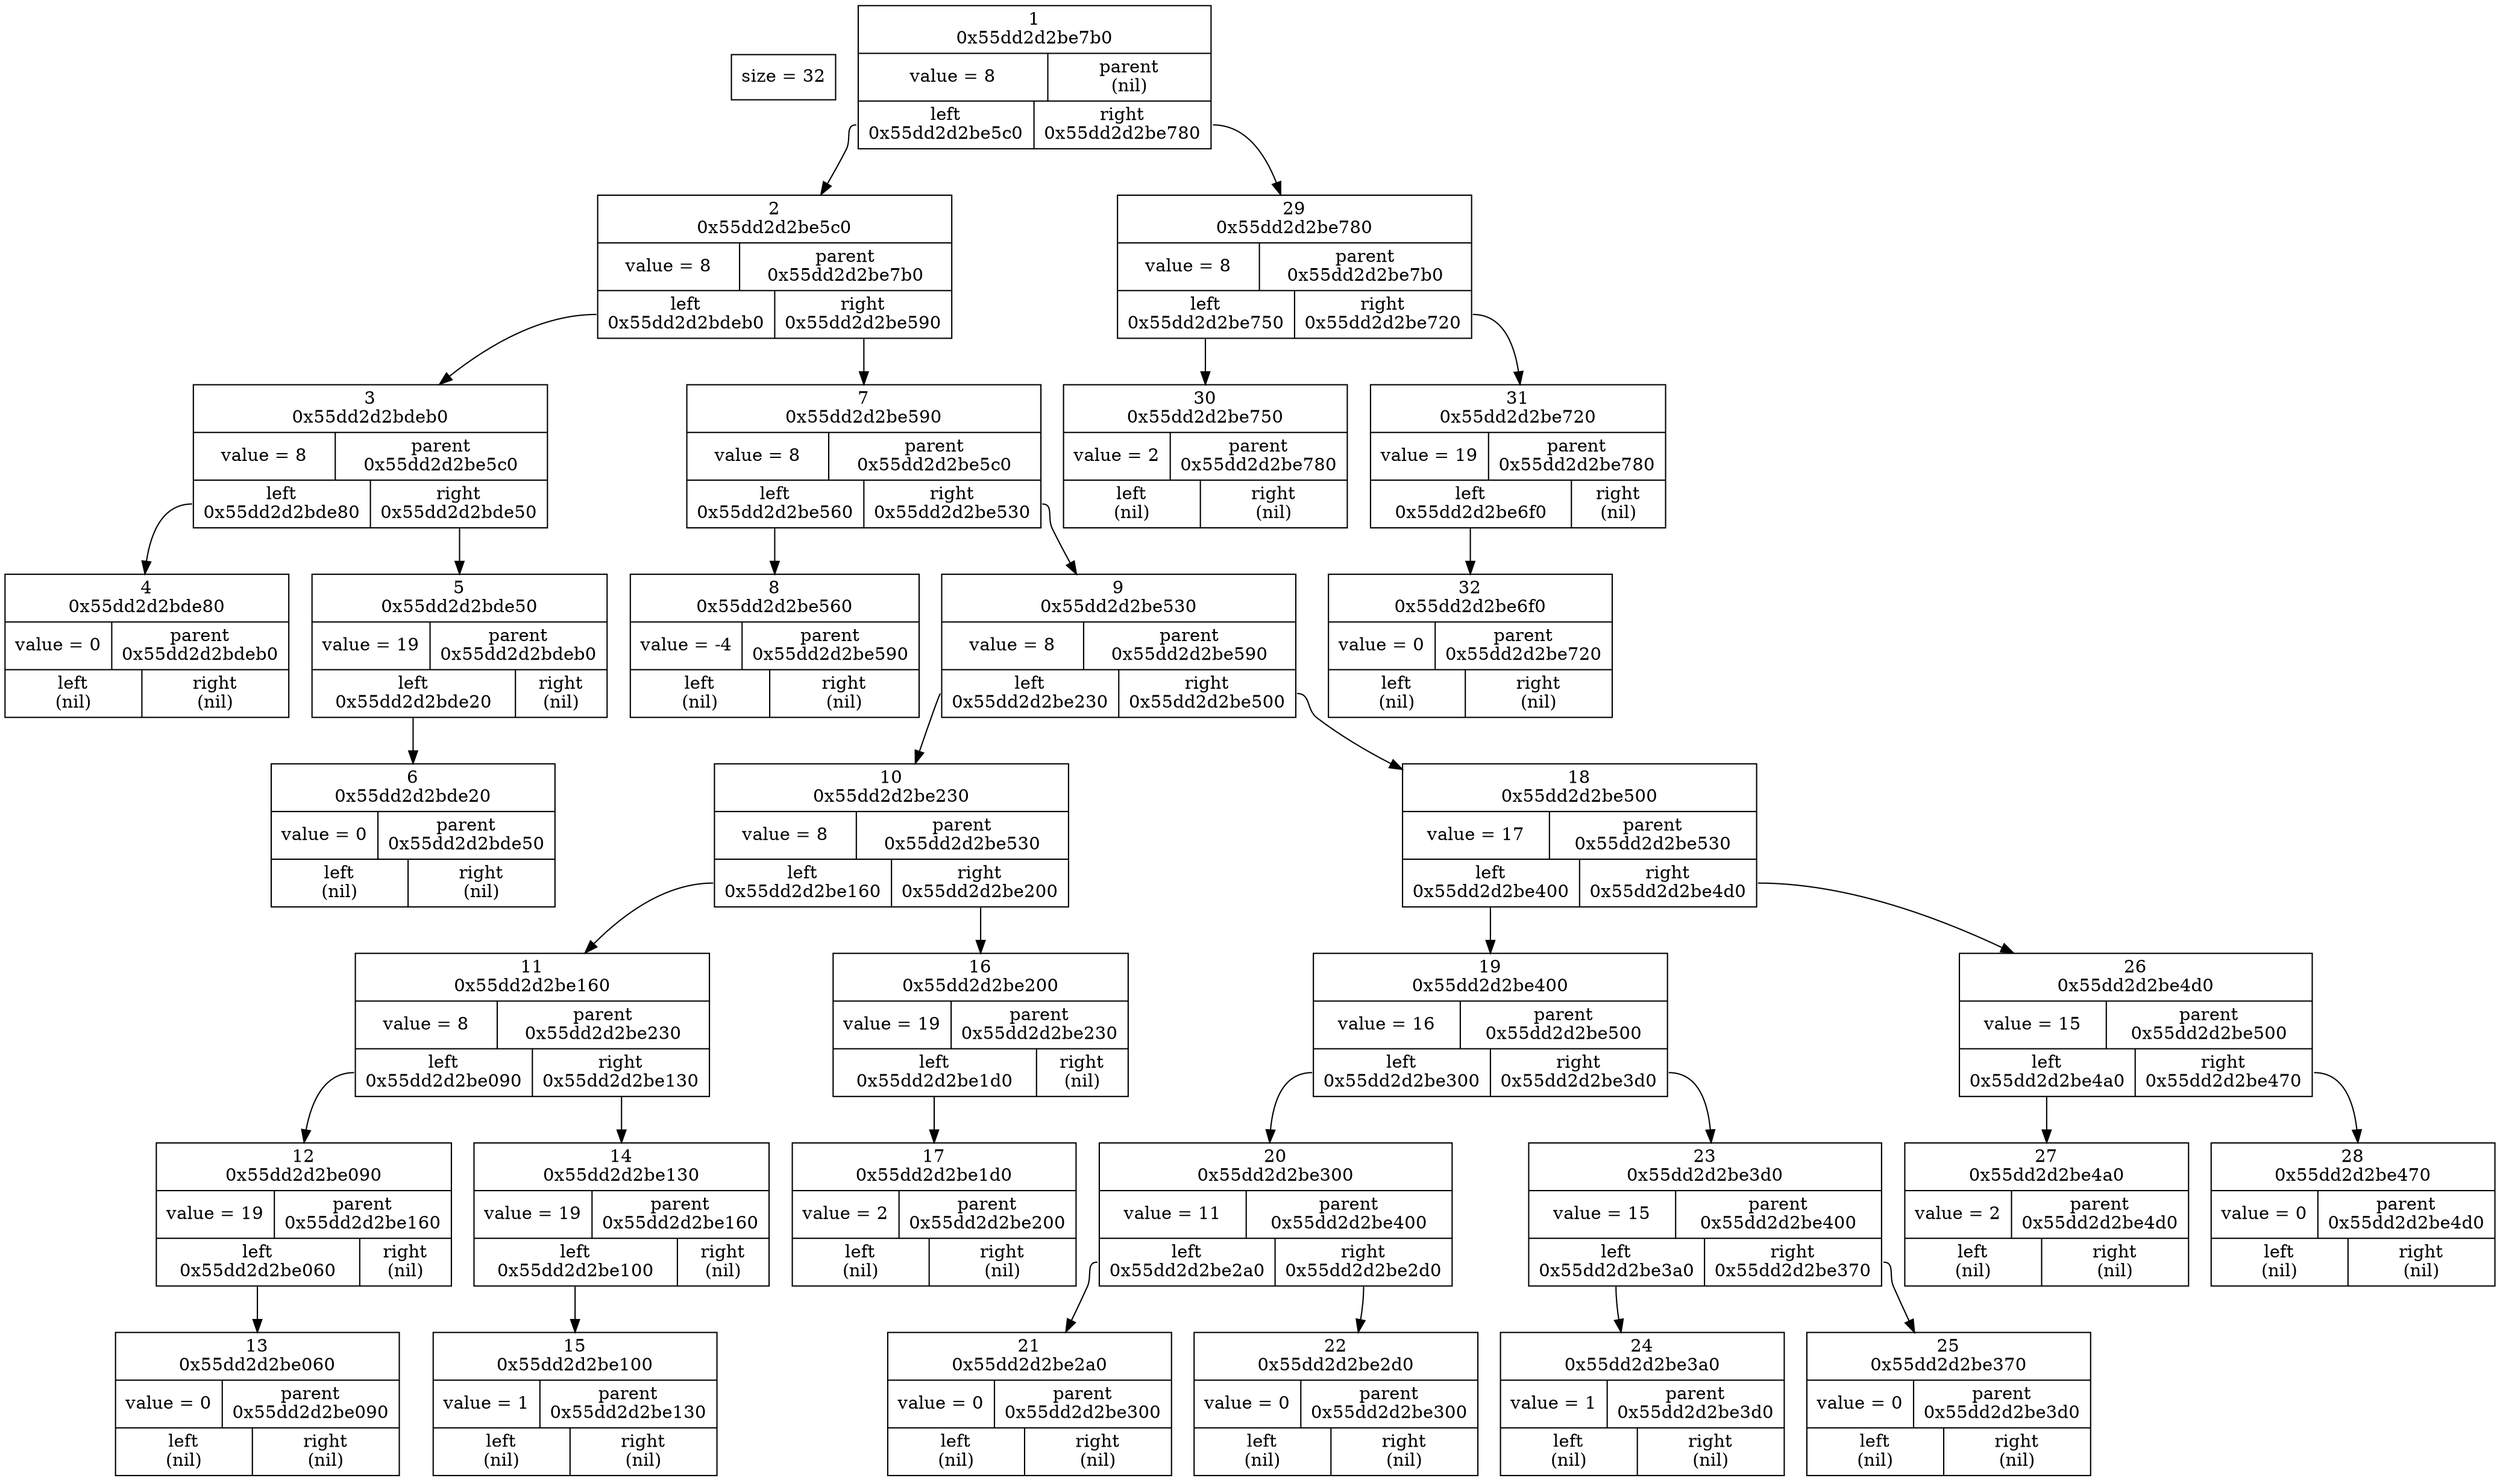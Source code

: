 digraph Tree
{
rankdir=TB
		node [ shape = "box", color = "black" ]
		edge [ color = "black" ]

	size [ label ="size = 32" ]

subgraph clust_1{
randir = HR;
	elem_1 [ shape = "record", label = "{ <pointer> 1\n0x55dd2d2be7b0|  { value = 8\n  | <parent> parent\n(nil) } | { <left> left\n0x55dd2d2be5c0 | <right> right\n0x55dd2d2be780 } }"]}

subgraph clust_2{
randir = HR;
	elem_2 [ shape = "record", label = "{ <pointer> 2\n0x55dd2d2be5c0|  { value = 8\n  | <parent> parent\n0x55dd2d2be7b0 } | { <left> left\n0x55dd2d2bdeb0 | <right> right\n0x55dd2d2be590 } }"]}

		elem_1:<left> -> elem_2
subgraph clust_3{
randir = HR;
	elem_3 [ shape = "record", label = "{ <pointer> 3\n0x55dd2d2bdeb0|  { value = 8\n  | <parent> parent\n0x55dd2d2be5c0 } | { <left> left\n0x55dd2d2bde80 | <right> right\n0x55dd2d2bde50 } }"]}

		elem_2:<left> -> elem_3
subgraph clust_4{
randir = HR;
	elem_4 [ shape = "record", label = "{ <pointer> 4\n0x55dd2d2bde80|  { value = 0\n  | <parent> parent\n0x55dd2d2bdeb0 } | { <left> left\n(nil) | <right> right\n(nil) } }"]}

		elem_3:<left> -> elem_4
subgraph clust_5{
randir = HR;
	elem_5 [ shape = "record", label = "{ <pointer> 5\n0x55dd2d2bde50|  { value = 19\n  | <parent> parent\n0x55dd2d2bdeb0 } | { <left> left\n0x55dd2d2bde20 | <right> right\n(nil) } }"]}

		elem_3:<right> -> elem_5
subgraph clust_6{
randir = HR;
	elem_6 [ shape = "record", label = "{ <pointer> 6\n0x55dd2d2bde20|  { value = 0\n  | <parent> parent\n0x55dd2d2bde50 } | { <left> left\n(nil) | <right> right\n(nil) } }"]}

		elem_5:<left> -> elem_6
subgraph clust_7{
randir = HR;
	elem_7 [ shape = "record", label = "{ <pointer> 7\n0x55dd2d2be590|  { value = 8\n  | <parent> parent\n0x55dd2d2be5c0 } | { <left> left\n0x55dd2d2be560 | <right> right\n0x55dd2d2be530 } }"]}

		elem_2:<right> -> elem_7
subgraph clust_8{
randir = HR;
	elem_8 [ shape = "record", label = "{ <pointer> 8\n0x55dd2d2be560|  { value = -4\n  | <parent> parent\n0x55dd2d2be590 } | { <left> left\n(nil) | <right> right\n(nil) } }"]}

		elem_7:<left> -> elem_8
subgraph clust_9{
randir = HR;
	elem_9 [ shape = "record", label = "{ <pointer> 9\n0x55dd2d2be530|  { value = 8\n  | <parent> parent\n0x55dd2d2be590 } | { <left> left\n0x55dd2d2be230 | <right> right\n0x55dd2d2be500 } }"]}

		elem_7:<right> -> elem_9
subgraph clust_10{
randir = HR;
	elem_10 [ shape = "record", label = "{ <pointer> 10\n0x55dd2d2be230|  { value = 8\n  | <parent> parent\n0x55dd2d2be530 } | { <left> left\n0x55dd2d2be160 | <right> right\n0x55dd2d2be200 } }"]}

		elem_9:<left> -> elem_10
subgraph clust_11{
randir = HR;
	elem_11 [ shape = "record", label = "{ <pointer> 11\n0x55dd2d2be160|  { value = 8\n  | <parent> parent\n0x55dd2d2be230 } | { <left> left\n0x55dd2d2be090 | <right> right\n0x55dd2d2be130 } }"]}

		elem_10:<left> -> elem_11
subgraph clust_12{
randir = HR;
	elem_12 [ shape = "record", label = "{ <pointer> 12\n0x55dd2d2be090|  { value = 19\n  | <parent> parent\n0x55dd2d2be160 } | { <left> left\n0x55dd2d2be060 | <right> right\n(nil) } }"]}

		elem_11:<left> -> elem_12
subgraph clust_13{
randir = HR;
	elem_13 [ shape = "record", label = "{ <pointer> 13\n0x55dd2d2be060|  { value = 0\n  | <parent> parent\n0x55dd2d2be090 } | { <left> left\n(nil) | <right> right\n(nil) } }"]}

		elem_12:<left> -> elem_13
subgraph clust_14{
randir = HR;
	elem_14 [ shape = "record", label = "{ <pointer> 14\n0x55dd2d2be130|  { value = 19\n  | <parent> parent\n0x55dd2d2be160 } | { <left> left\n0x55dd2d2be100 | <right> right\n(nil) } }"]}

		elem_11:<right> -> elem_14
subgraph clust_15{
randir = HR;
	elem_15 [ shape = "record", label = "{ <pointer> 15\n0x55dd2d2be100|  { value = 1\n  | <parent> parent\n0x55dd2d2be130 } | { <left> left\n(nil) | <right> right\n(nil) } }"]}

		elem_14:<left> -> elem_15
subgraph clust_16{
randir = HR;
	elem_16 [ shape = "record", label = "{ <pointer> 16\n0x55dd2d2be200|  { value = 19\n  | <parent> parent\n0x55dd2d2be230 } | { <left> left\n0x55dd2d2be1d0 | <right> right\n(nil) } }"]}

		elem_10:<right> -> elem_16
subgraph clust_17{
randir = HR;
	elem_17 [ shape = "record", label = "{ <pointer> 17\n0x55dd2d2be1d0|  { value = 2\n  | <parent> parent\n0x55dd2d2be200 } | { <left> left\n(nil) | <right> right\n(nil) } }"]}

		elem_16:<left> -> elem_17
subgraph clust_18{
randir = HR;
	elem_18 [ shape = "record", label = "{ <pointer> 18\n0x55dd2d2be500|  { value = 17\n  | <parent> parent\n0x55dd2d2be530 } | { <left> left\n0x55dd2d2be400 | <right> right\n0x55dd2d2be4d0 } }"]}

		elem_9:<right> -> elem_18
subgraph clust_19{
randir = HR;
	elem_19 [ shape = "record", label = "{ <pointer> 19\n0x55dd2d2be400|  { value = 16\n  | <parent> parent\n0x55dd2d2be500 } | { <left> left\n0x55dd2d2be300 | <right> right\n0x55dd2d2be3d0 } }"]}

		elem_18:<left> -> elem_19
subgraph clust_20{
randir = HR;
	elem_20 [ shape = "record", label = "{ <pointer> 20\n0x55dd2d2be300|  { value = 11\n  | <parent> parent\n0x55dd2d2be400 } | { <left> left\n0x55dd2d2be2a0 | <right> right\n0x55dd2d2be2d0 } }"]}

		elem_19:<left> -> elem_20
subgraph clust_21{
randir = HR;
	elem_21 [ shape = "record", label = "{ <pointer> 21\n0x55dd2d2be2a0|  { value = 0\n  | <parent> parent\n0x55dd2d2be300 } | { <left> left\n(nil) | <right> right\n(nil) } }"]}

		elem_20:<left> -> elem_21
subgraph clust_22{
randir = HR;
	elem_22 [ shape = "record", label = "{ <pointer> 22\n0x55dd2d2be2d0|  { value = 0\n  | <parent> parent\n0x55dd2d2be300 } | { <left> left\n(nil) | <right> right\n(nil) } }"]}

		elem_20:<right> -> elem_22
subgraph clust_23{
randir = HR;
	elem_23 [ shape = "record", label = "{ <pointer> 23\n0x55dd2d2be3d0|  { value = 15\n  | <parent> parent\n0x55dd2d2be400 } | { <left> left\n0x55dd2d2be3a0 | <right> right\n0x55dd2d2be370 } }"]}

		elem_19:<right> -> elem_23
subgraph clust_24{
randir = HR;
	elem_24 [ shape = "record", label = "{ <pointer> 24\n0x55dd2d2be3a0|  { value = 1\n  | <parent> parent\n0x55dd2d2be3d0 } | { <left> left\n(nil) | <right> right\n(nil) } }"]}

		elem_23:<left> -> elem_24
subgraph clust_25{
randir = HR;
	elem_25 [ shape = "record", label = "{ <pointer> 25\n0x55dd2d2be370|  { value = 0\n  | <parent> parent\n0x55dd2d2be3d0 } | { <left> left\n(nil) | <right> right\n(nil) } }"]}

		elem_23:<right> -> elem_25
subgraph clust_26{
randir = HR;
	elem_26 [ shape = "record", label = "{ <pointer> 26\n0x55dd2d2be4d0|  { value = 15\n  | <parent> parent\n0x55dd2d2be500 } | { <left> left\n0x55dd2d2be4a0 | <right> right\n0x55dd2d2be470 } }"]}

		elem_18:<right> -> elem_26
subgraph clust_27{
randir = HR;
	elem_27 [ shape = "record", label = "{ <pointer> 27\n0x55dd2d2be4a0|  { value = 2\n  | <parent> parent\n0x55dd2d2be4d0 } | { <left> left\n(nil) | <right> right\n(nil) } }"]}

		elem_26:<left> -> elem_27
subgraph clust_28{
randir = HR;
	elem_28 [ shape = "record", label = "{ <pointer> 28\n0x55dd2d2be470|  { value = 0\n  | <parent> parent\n0x55dd2d2be4d0 } | { <left> left\n(nil) | <right> right\n(nil) } }"]}

		elem_26:<right> -> elem_28
subgraph clust_29{
randir = HR;
	elem_29 [ shape = "record", label = "{ <pointer> 29\n0x55dd2d2be780|  { value = 8\n  | <parent> parent\n0x55dd2d2be7b0 } | { <left> left\n0x55dd2d2be750 | <right> right\n0x55dd2d2be720 } }"]}

		elem_1:<right> -> elem_29
subgraph clust_30{
randir = HR;
	elem_30 [ shape = "record", label = "{ <pointer> 30\n0x55dd2d2be750|  { value = 2\n  | <parent> parent\n0x55dd2d2be780 } | { <left> left\n(nil) | <right> right\n(nil) } }"]}

		elem_29:<left> -> elem_30
subgraph clust_31{
randir = HR;
	elem_31 [ shape = "record", label = "{ <pointer> 31\n0x55dd2d2be720|  { value = 19\n  | <parent> parent\n0x55dd2d2be780 } | { <left> left\n0x55dd2d2be6f0 | <right> right\n(nil) } }"]}

		elem_29:<right> -> elem_31
subgraph clust_32{
randir = HR;
	elem_32 [ shape = "record", label = "{ <pointer> 32\n0x55dd2d2be6f0|  { value = 0\n  | <parent> parent\n0x55dd2d2be720 } | { <left> left\n(nil) | <right> right\n(nil) } }"]}

		elem_31:<left> -> elem_32
}